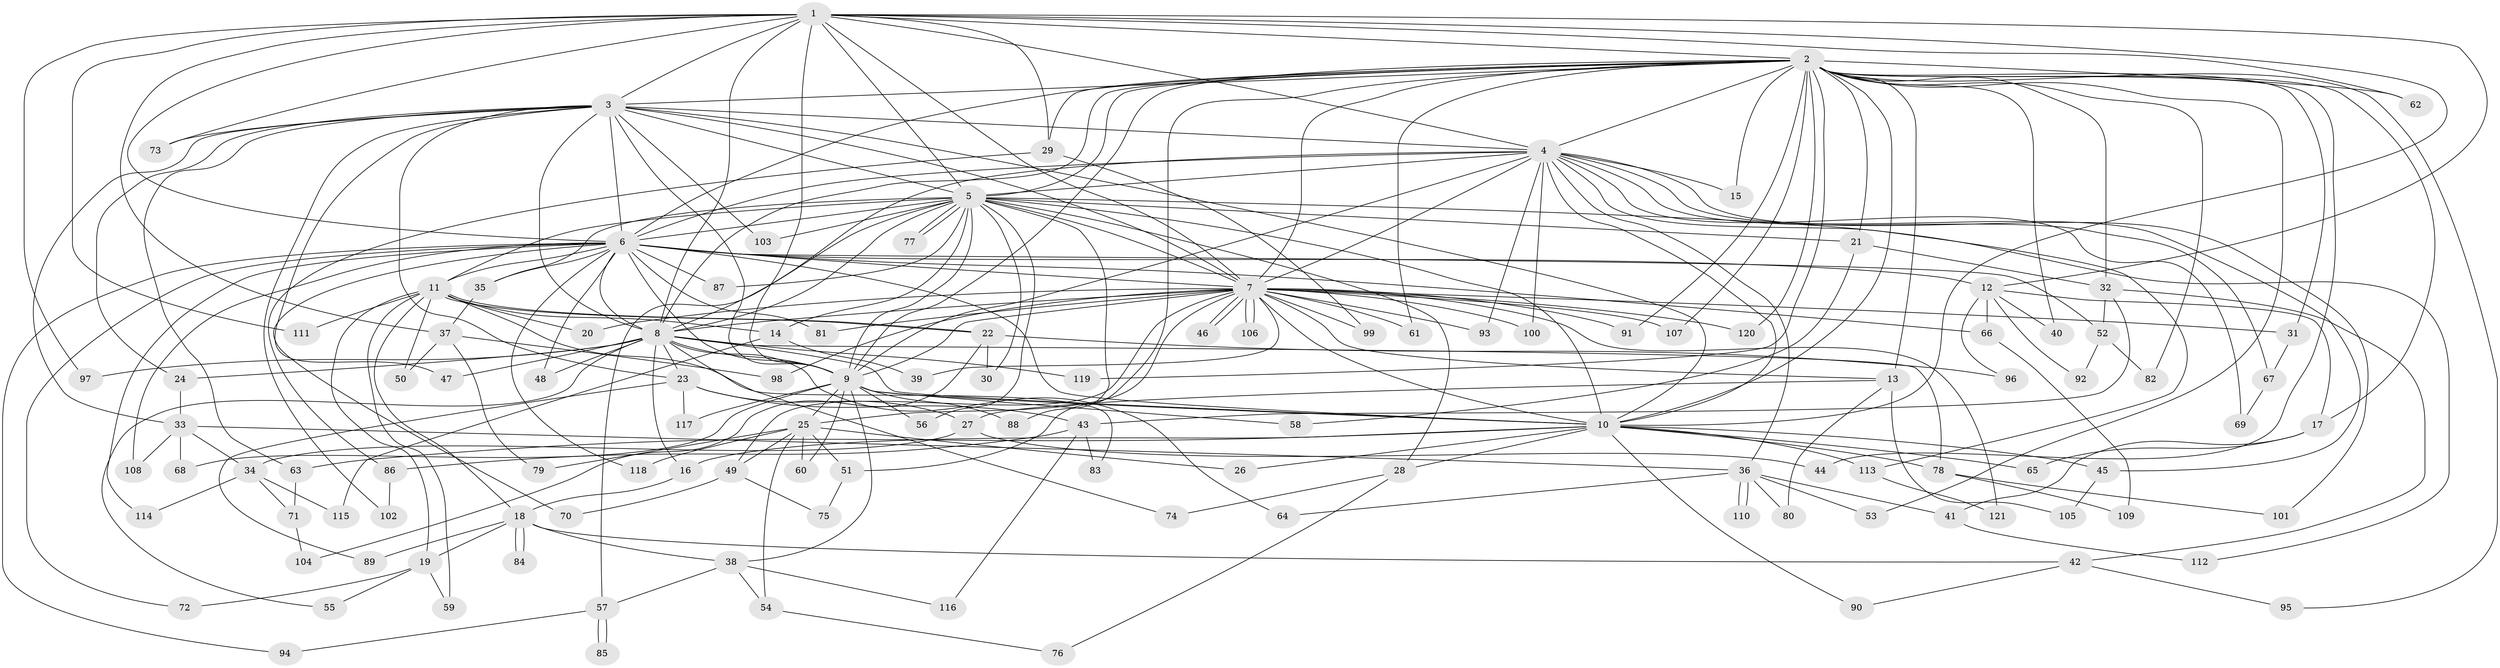 // Generated by graph-tools (version 1.1) at 2025/34/03/09/25 02:34:52]
// undirected, 121 vertices, 267 edges
graph export_dot {
graph [start="1"]
  node [color=gray90,style=filled];
  1;
  2;
  3;
  4;
  5;
  6;
  7;
  8;
  9;
  10;
  11;
  12;
  13;
  14;
  15;
  16;
  17;
  18;
  19;
  20;
  21;
  22;
  23;
  24;
  25;
  26;
  27;
  28;
  29;
  30;
  31;
  32;
  33;
  34;
  35;
  36;
  37;
  38;
  39;
  40;
  41;
  42;
  43;
  44;
  45;
  46;
  47;
  48;
  49;
  50;
  51;
  52;
  53;
  54;
  55;
  56;
  57;
  58;
  59;
  60;
  61;
  62;
  63;
  64;
  65;
  66;
  67;
  68;
  69;
  70;
  71;
  72;
  73;
  74;
  75;
  76;
  77;
  78;
  79;
  80;
  81;
  82;
  83;
  84;
  85;
  86;
  87;
  88;
  89;
  90;
  91;
  92;
  93;
  94;
  95;
  96;
  97;
  98;
  99;
  100;
  101;
  102;
  103;
  104;
  105;
  106;
  107;
  108;
  109;
  110;
  111;
  112;
  113;
  114;
  115;
  116;
  117;
  118;
  119;
  120;
  121;
  1 -- 2;
  1 -- 3;
  1 -- 4;
  1 -- 5;
  1 -- 6;
  1 -- 7;
  1 -- 8;
  1 -- 9;
  1 -- 10;
  1 -- 12;
  1 -- 29;
  1 -- 37;
  1 -- 62;
  1 -- 73;
  1 -- 97;
  1 -- 111;
  2 -- 3;
  2 -- 4;
  2 -- 5;
  2 -- 6;
  2 -- 7;
  2 -- 8;
  2 -- 9;
  2 -- 10;
  2 -- 13;
  2 -- 15;
  2 -- 17;
  2 -- 21;
  2 -- 29;
  2 -- 31;
  2 -- 32;
  2 -- 40;
  2 -- 44;
  2 -- 51;
  2 -- 53;
  2 -- 61;
  2 -- 62;
  2 -- 82;
  2 -- 91;
  2 -- 95;
  2 -- 107;
  2 -- 119;
  2 -- 120;
  3 -- 4;
  3 -- 5;
  3 -- 6;
  3 -- 7;
  3 -- 8;
  3 -- 9;
  3 -- 10;
  3 -- 23;
  3 -- 24;
  3 -- 33;
  3 -- 47;
  3 -- 63;
  3 -- 73;
  3 -- 102;
  3 -- 103;
  4 -- 5;
  4 -- 6;
  4 -- 7;
  4 -- 8;
  4 -- 9;
  4 -- 10;
  4 -- 15;
  4 -- 36;
  4 -- 45;
  4 -- 67;
  4 -- 69;
  4 -- 93;
  4 -- 100;
  4 -- 101;
  4 -- 113;
  5 -- 6;
  5 -- 7;
  5 -- 8;
  5 -- 9;
  5 -- 10;
  5 -- 11;
  5 -- 14;
  5 -- 21;
  5 -- 28;
  5 -- 30;
  5 -- 35;
  5 -- 56;
  5 -- 57;
  5 -- 77;
  5 -- 77;
  5 -- 87;
  5 -- 88;
  5 -- 103;
  5 -- 112;
  6 -- 7;
  6 -- 8;
  6 -- 9;
  6 -- 10;
  6 -- 11;
  6 -- 12;
  6 -- 35;
  6 -- 48;
  6 -- 52;
  6 -- 66;
  6 -- 70;
  6 -- 72;
  6 -- 81;
  6 -- 87;
  6 -- 94;
  6 -- 108;
  6 -- 114;
  6 -- 118;
  7 -- 8;
  7 -- 9;
  7 -- 10;
  7 -- 13;
  7 -- 20;
  7 -- 25;
  7 -- 31;
  7 -- 39;
  7 -- 46;
  7 -- 46;
  7 -- 49;
  7 -- 61;
  7 -- 81;
  7 -- 91;
  7 -- 93;
  7 -- 98;
  7 -- 99;
  7 -- 100;
  7 -- 106;
  7 -- 106;
  7 -- 107;
  7 -- 120;
  7 -- 121;
  8 -- 9;
  8 -- 10;
  8 -- 16;
  8 -- 23;
  8 -- 24;
  8 -- 47;
  8 -- 48;
  8 -- 55;
  8 -- 64;
  8 -- 74;
  8 -- 78;
  8 -- 97;
  8 -- 119;
  9 -- 10;
  9 -- 25;
  9 -- 38;
  9 -- 56;
  9 -- 58;
  9 -- 60;
  9 -- 68;
  9 -- 88;
  9 -- 117;
  10 -- 16;
  10 -- 26;
  10 -- 28;
  10 -- 45;
  10 -- 63;
  10 -- 65;
  10 -- 78;
  10 -- 90;
  10 -- 113;
  11 -- 14;
  11 -- 18;
  11 -- 19;
  11 -- 20;
  11 -- 22;
  11 -- 22;
  11 -- 50;
  11 -- 59;
  11 -- 83;
  11 -- 111;
  12 -- 17;
  12 -- 40;
  12 -- 66;
  12 -- 92;
  12 -- 96;
  13 -- 27;
  13 -- 80;
  13 -- 105;
  14 -- 39;
  14 -- 115;
  16 -- 18;
  17 -- 41;
  17 -- 65;
  18 -- 19;
  18 -- 38;
  18 -- 42;
  18 -- 84;
  18 -- 84;
  18 -- 89;
  19 -- 55;
  19 -- 59;
  19 -- 72;
  21 -- 32;
  21 -- 58;
  22 -- 30;
  22 -- 96;
  22 -- 104;
  23 -- 27;
  23 -- 43;
  23 -- 89;
  23 -- 117;
  24 -- 33;
  25 -- 26;
  25 -- 49;
  25 -- 51;
  25 -- 54;
  25 -- 60;
  25 -- 79;
  25 -- 118;
  27 -- 34;
  27 -- 44;
  28 -- 74;
  28 -- 76;
  29 -- 86;
  29 -- 99;
  31 -- 67;
  32 -- 42;
  32 -- 43;
  32 -- 52;
  33 -- 34;
  33 -- 36;
  33 -- 68;
  33 -- 108;
  34 -- 71;
  34 -- 114;
  34 -- 115;
  35 -- 37;
  36 -- 41;
  36 -- 53;
  36 -- 64;
  36 -- 80;
  36 -- 110;
  36 -- 110;
  37 -- 50;
  37 -- 79;
  37 -- 98;
  38 -- 54;
  38 -- 57;
  38 -- 116;
  41 -- 112;
  42 -- 90;
  42 -- 95;
  43 -- 83;
  43 -- 86;
  43 -- 116;
  45 -- 105;
  49 -- 70;
  49 -- 75;
  51 -- 75;
  52 -- 82;
  52 -- 92;
  54 -- 76;
  57 -- 85;
  57 -- 85;
  57 -- 94;
  63 -- 71;
  66 -- 109;
  67 -- 69;
  71 -- 104;
  78 -- 101;
  78 -- 109;
  86 -- 102;
  113 -- 121;
}
